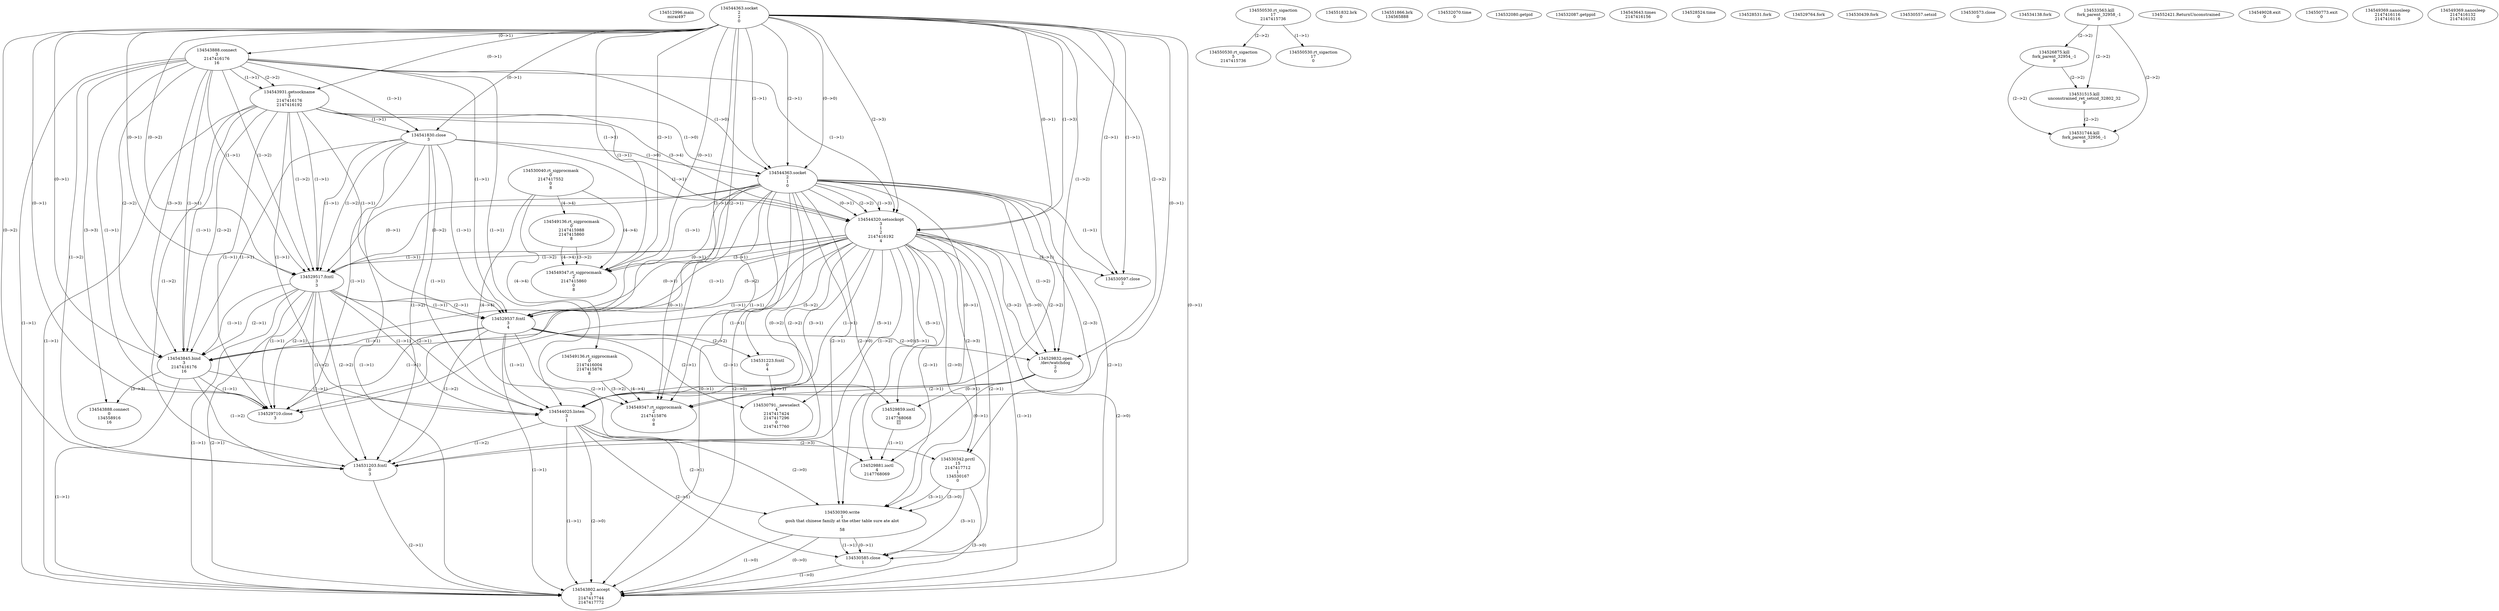// Global SCDG with merge call
digraph {
	0 [label="134512996.main
mirai497"]
	1 [label="134530040.rt_sigprocmask
0
2147417552
0
8"]
	2 [label="134550530.rt_sigaction
17
2147415736"]
	3 [label="134550530.rt_sigaction
5
2147415736"]
	2 -> 3 [label="(2-->2)"]
	4 [label="134544363.socket
2
2
0"]
	5 [label="134543888.connect
3
2147416176
16"]
	4 -> 5 [label="(0-->1)"]
	6 [label="134543931.getsockname
3
2147416176
2147416192"]
	4 -> 6 [label="(0-->1)"]
	5 -> 6 [label="(1-->1)"]
	5 -> 6 [label="(2-->2)"]
	7 [label="134541830.close
3"]
	4 -> 7 [label="(0-->1)"]
	5 -> 7 [label="(1-->1)"]
	6 -> 7 [label="(1-->1)"]
	8 [label="134551832.brk
0"]
	9 [label="134551866.brk
134565888"]
	10 [label="134544363.socket
2
1
0"]
	4 -> 10 [label="(1-->1)"]
	4 -> 10 [label="(2-->1)"]
	4 -> 10 [label="(0-->0)"]
	5 -> 10 [label="(1-->0)"]
	6 -> 10 [label="(1-->0)"]
	7 -> 10 [label="(1-->0)"]
	11 [label="134544320.setsockopt
3
1
2
2147416192
4"]
	4 -> 11 [label="(0-->1)"]
	5 -> 11 [label="(1-->1)"]
	6 -> 11 [label="(1-->1)"]
	7 -> 11 [label="(1-->1)"]
	10 -> 11 [label="(0-->1)"]
	10 -> 11 [label="(2-->2)"]
	4 -> 11 [label="(1-->3)"]
	4 -> 11 [label="(2-->3)"]
	10 -> 11 [label="(1-->3)"]
	6 -> 11 [label="(3-->4)"]
	12 [label="134529517.fcntl
3
3"]
	4 -> 12 [label="(0-->1)"]
	5 -> 12 [label="(1-->1)"]
	6 -> 12 [label="(1-->1)"]
	7 -> 12 [label="(1-->1)"]
	10 -> 12 [label="(0-->1)"]
	11 -> 12 [label="(1-->1)"]
	4 -> 12 [label="(0-->2)"]
	5 -> 12 [label="(1-->2)"]
	6 -> 12 [label="(1-->2)"]
	7 -> 12 [label="(1-->2)"]
	10 -> 12 [label="(0-->2)"]
	11 -> 12 [label="(1-->2)"]
	13 [label="134529537.fcntl
3
4"]
	4 -> 13 [label="(0-->1)"]
	5 -> 13 [label="(1-->1)"]
	6 -> 13 [label="(1-->1)"]
	7 -> 13 [label="(1-->1)"]
	10 -> 13 [label="(0-->1)"]
	11 -> 13 [label="(1-->1)"]
	12 -> 13 [label="(1-->1)"]
	12 -> 13 [label="(2-->1)"]
	11 -> 13 [label="(5-->2)"]
	14 [label="134543845.bind
3
2147416176
16"]
	4 -> 14 [label="(0-->1)"]
	5 -> 14 [label="(1-->1)"]
	6 -> 14 [label="(1-->1)"]
	7 -> 14 [label="(1-->1)"]
	10 -> 14 [label="(0-->1)"]
	11 -> 14 [label="(1-->1)"]
	12 -> 14 [label="(1-->1)"]
	12 -> 14 [label="(2-->1)"]
	13 -> 14 [label="(1-->1)"]
	5 -> 14 [label="(2-->2)"]
	6 -> 14 [label="(2-->2)"]
	5 -> 14 [label="(3-->3)"]
	15 [label="134544025.listen
3
1"]
	4 -> 15 [label="(0-->1)"]
	5 -> 15 [label="(1-->1)"]
	6 -> 15 [label="(1-->1)"]
	7 -> 15 [label="(1-->1)"]
	10 -> 15 [label="(0-->1)"]
	11 -> 15 [label="(1-->1)"]
	12 -> 15 [label="(1-->1)"]
	12 -> 15 [label="(2-->1)"]
	13 -> 15 [label="(1-->1)"]
	14 -> 15 [label="(1-->1)"]
	10 -> 15 [label="(2-->2)"]
	11 -> 15 [label="(2-->2)"]
	16 [label="134532070.time
0"]
	17 [label="134532080.getpid
"]
	18 [label="134532087.getppid
"]
	19 [label="134543643.times
2147416156"]
	20 [label="134530342.prctl
15
2147417712
1
134530167
0"]
	10 -> 20 [label="(2-->3)"]
	11 -> 20 [label="(2-->3)"]
	15 -> 20 [label="(2-->3)"]
	21 [label="134530390.write
1
gosh that chinese family at the other table sure ate alot

58"]
	10 -> 21 [label="(2-->1)"]
	11 -> 21 [label="(2-->1)"]
	15 -> 21 [label="(2-->1)"]
	20 -> 21 [label="(3-->1)"]
	10 -> 21 [label="(2-->0)"]
	11 -> 21 [label="(2-->0)"]
	15 -> 21 [label="(2-->0)"]
	20 -> 21 [label="(3-->0)"]
	22 [label="134528524.time
0"]
	23 [label="134528531.fork
"]
	24 [label="134529764.fork
"]
	25 [label="134530439.fork
"]
	26 [label="134530557.setsid
"]
	27 [label="134530573.close
0"]
	28 [label="134530585.close
1"]
	10 -> 28 [label="(2-->1)"]
	11 -> 28 [label="(2-->1)"]
	15 -> 28 [label="(2-->1)"]
	20 -> 28 [label="(3-->1)"]
	21 -> 28 [label="(1-->1)"]
	21 -> 28 [label="(0-->1)"]
	29 [label="134530597.close
2"]
	4 -> 29 [label="(1-->1)"]
	4 -> 29 [label="(2-->1)"]
	10 -> 29 [label="(1-->1)"]
	11 -> 29 [label="(3-->1)"]
	30 [label="134534138.fork
"]
	31 [label="134531203.fcntl
0
3"]
	4 -> 31 [label="(0-->2)"]
	5 -> 31 [label="(1-->2)"]
	6 -> 31 [label="(1-->2)"]
	7 -> 31 [label="(1-->2)"]
	10 -> 31 [label="(0-->2)"]
	11 -> 31 [label="(1-->2)"]
	12 -> 31 [label="(1-->2)"]
	12 -> 31 [label="(2-->2)"]
	13 -> 31 [label="(1-->2)"]
	14 -> 31 [label="(1-->2)"]
	15 -> 31 [label="(1-->2)"]
	32 [label="134531223.fcntl
0
4"]
	11 -> 32 [label="(5-->2)"]
	13 -> 32 [label="(2-->2)"]
	33 [label="134543888.connect
0
134558916
16"]
	5 -> 33 [label="(3-->3)"]
	14 -> 33 [label="(3-->3)"]
	34 [label="134530791._newselect
4
2147417424
2147417296
0
2147417760"]
	11 -> 34 [label="(5-->1)"]
	13 -> 34 [label="(2-->1)"]
	32 -> 34 [label="(2-->1)"]
	35 [label="134543802.accept
3
2147417744
2147417772"]
	4 -> 35 [label="(0-->1)"]
	5 -> 35 [label="(1-->1)"]
	6 -> 35 [label="(1-->1)"]
	7 -> 35 [label="(1-->1)"]
	10 -> 35 [label="(0-->1)"]
	11 -> 35 [label="(1-->1)"]
	12 -> 35 [label="(1-->1)"]
	12 -> 35 [label="(2-->1)"]
	13 -> 35 [label="(1-->1)"]
	14 -> 35 [label="(1-->1)"]
	15 -> 35 [label="(1-->1)"]
	31 -> 35 [label="(2-->1)"]
	10 -> 35 [label="(2-->0)"]
	11 -> 35 [label="(2-->0)"]
	15 -> 35 [label="(2-->0)"]
	20 -> 35 [label="(3-->0)"]
	21 -> 35 [label="(1-->0)"]
	21 -> 35 [label="(0-->0)"]
	28 -> 35 [label="(1-->0)"]
	36 [label="134533563.kill
fork_parent_32958_-1
9"]
	37 [label="134526875.kill
fork_parent_32954_-1
9"]
	36 -> 37 [label="(2-->2)"]
	38 [label="134531515.kill
unconstrained_ret_setsid_32802_32
9"]
	36 -> 38 [label="(2-->2)"]
	37 -> 38 [label="(2-->2)"]
	39 [label="134531744.kill
fork_parent_32956_-1
9"]
	36 -> 39 [label="(2-->2)"]
	37 -> 39 [label="(2-->2)"]
	38 -> 39 [label="(2-->2)"]
	40 [label="134552421.ReturnUnconstrained
"]
	41 [label="134549028.exit
0"]
	42 [label="134550773.exit
0"]
	43 [label="134549136.rt_sigprocmask
0
2147415988
2147415860
8"]
	1 -> 43 [label="(4-->4)"]
	44 [label="134550530.rt_sigaction
17
0"]
	2 -> 44 [label="(1-->1)"]
	45 [label="134549347.rt_sigprocmask
2
2147415860
0
8"]
	4 -> 45 [label="(1-->1)"]
	4 -> 45 [label="(2-->1)"]
	10 -> 45 [label="(1-->1)"]
	11 -> 45 [label="(3-->1)"]
	43 -> 45 [label="(3-->2)"]
	1 -> 45 [label="(4-->4)"]
	43 -> 45 [label="(4-->4)"]
	46 [label="134549369.nanosleep
2147416116
2147416116"]
	47 [label="134529710.close
3"]
	4 -> 47 [label="(0-->1)"]
	5 -> 47 [label="(1-->1)"]
	6 -> 47 [label="(1-->1)"]
	7 -> 47 [label="(1-->1)"]
	10 -> 47 [label="(0-->1)"]
	11 -> 47 [label="(1-->1)"]
	12 -> 47 [label="(1-->1)"]
	12 -> 47 [label="(2-->1)"]
	13 -> 47 [label="(1-->1)"]
	14 -> 47 [label="(1-->1)"]
	48 [label="134529832.open
/dev/watchdog
2
0"]
	4 -> 48 [label="(1-->2)"]
	4 -> 48 [label="(2-->2)"]
	10 -> 48 [label="(1-->2)"]
	11 -> 48 [label="(3-->2)"]
	11 -> 48 [label="(5-->0)"]
	13 -> 48 [label="(2-->0)"]
	49 [label="134529859.ioctl
4
2147768068
"]
	11 -> 49 [label="(5-->1)"]
	13 -> 49 [label="(2-->1)"]
	48 -> 49 [label="(0-->1)"]
	50 [label="134529881.ioctl
4
2147768069
"]
	11 -> 50 [label="(5-->1)"]
	13 -> 50 [label="(2-->1)"]
	48 -> 50 [label="(0-->1)"]
	49 -> 50 [label="(1-->1)"]
	51 [label="134549136.rt_sigprocmask
0
2147416004
2147415876
8"]
	1 -> 51 [label="(4-->4)"]
	52 [label="134549347.rt_sigprocmask
2
2147415876
0
8"]
	4 -> 52 [label="(1-->1)"]
	4 -> 52 [label="(2-->1)"]
	10 -> 52 [label="(1-->1)"]
	11 -> 52 [label="(3-->1)"]
	48 -> 52 [label="(2-->1)"]
	51 -> 52 [label="(3-->2)"]
	1 -> 52 [label="(4-->4)"]
	51 -> 52 [label="(4-->4)"]
	53 [label="134549369.nanosleep
2147416132
2147416132"]
}
